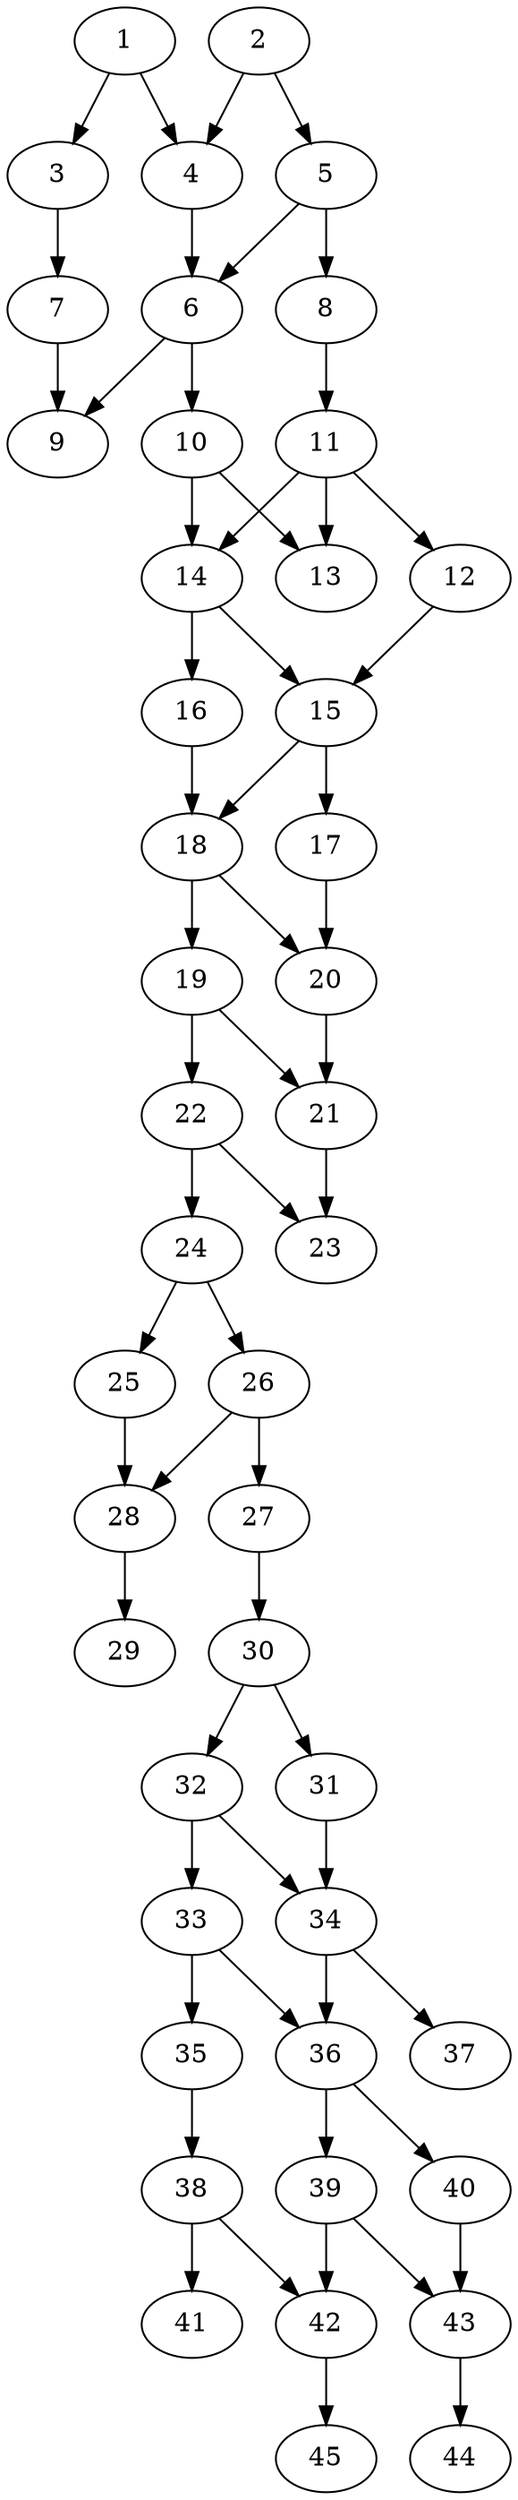 // DAG automatically generated by daggen at Thu Oct  3 14:07:25 2019
// ./daggen --dot -n 45 --ccr 0.3 --fat 0.3 --regular 0.9 --density 0.6 --mindata 5242880 --maxdata 52428800 
digraph G {
  1 [size="52462933", alpha="0.16", expect_size="15738880"] 
  1 -> 3 [size ="15738880"]
  1 -> 4 [size ="15738880"]
  2 [size="28900693", alpha="0.10", expect_size="8670208"] 
  2 -> 4 [size ="8670208"]
  2 -> 5 [size ="8670208"]
  3 [size="174021973", alpha="0.11", expect_size="52206592"] 
  3 -> 7 [size ="52206592"]
  4 [size="71905280", alpha="0.11", expect_size="21571584"] 
  4 -> 6 [size ="21571584"]
  5 [size="74338987", alpha="0.08", expect_size="22301696"] 
  5 -> 6 [size ="22301696"]
  5 -> 8 [size ="22301696"]
  6 [size="171243520", alpha="0.12", expect_size="51373056"] 
  6 -> 9 [size ="51373056"]
  6 -> 10 [size ="51373056"]
  7 [size="48305493", alpha="0.12", expect_size="14491648"] 
  7 -> 9 [size ="14491648"]
  8 [size="109168640", alpha="0.18", expect_size="32750592"] 
  8 -> 11 [size ="32750592"]
  9 [size="22917120", alpha="0.07", expect_size="6875136"] 
  10 [size="165741227", alpha="0.07", expect_size="49722368"] 
  10 -> 13 [size ="49722368"]
  10 -> 14 [size ="49722368"]
  11 [size="152272213", alpha="0.06", expect_size="45681664"] 
  11 -> 12 [size ="45681664"]
  11 -> 13 [size ="45681664"]
  11 -> 14 [size ="45681664"]
  12 [size="122651307", alpha="0.08", expect_size="36795392"] 
  12 -> 15 [size ="36795392"]
  13 [size="43690667", alpha="0.16", expect_size="13107200"] 
  14 [size="126661973", alpha="0.09", expect_size="37998592"] 
  14 -> 15 [size ="37998592"]
  14 -> 16 [size ="37998592"]
  15 [size="54237867", alpha="0.14", expect_size="16271360"] 
  15 -> 17 [size ="16271360"]
  15 -> 18 [size ="16271360"]
  16 [size="114469547", alpha="0.10", expect_size="34340864"] 
  16 -> 18 [size ="34340864"]
  17 [size="48599040", alpha="0.09", expect_size="14579712"] 
  17 -> 20 [size ="14579712"]
  18 [size="144984747", alpha="0.11", expect_size="43495424"] 
  18 -> 19 [size ="43495424"]
  18 -> 20 [size ="43495424"]
  19 [size="128614400", alpha="0.01", expect_size="38584320"] 
  19 -> 21 [size ="38584320"]
  19 -> 22 [size ="38584320"]
  20 [size="29491200", alpha="0.05", expect_size="8847360"] 
  20 -> 21 [size ="8847360"]
  21 [size="84910080", alpha="0.13", expect_size="25473024"] 
  21 -> 23 [size ="25473024"]
  22 [size="134594560", alpha="0.03", expect_size="40378368"] 
  22 -> 23 [size ="40378368"]
  22 -> 24 [size ="40378368"]
  23 [size="43158187", alpha="0.12", expect_size="12947456"] 
  24 [size="169574400", alpha="0.09", expect_size="50872320"] 
  24 -> 25 [size ="50872320"]
  24 -> 26 [size ="50872320"]
  25 [size="82353493", alpha="0.13", expect_size="24706048"] 
  25 -> 28 [size ="24706048"]
  26 [size="33109333", alpha="0.16", expect_size="9932800"] 
  26 -> 27 [size ="9932800"]
  26 -> 28 [size ="9932800"]
  27 [size="109318827", alpha="0.03", expect_size="32795648"] 
  27 -> 30 [size ="32795648"]
  28 [size="24797867", alpha="0.02", expect_size="7439360"] 
  28 -> 29 [size ="7439360"]
  29 [size="107847680", alpha="0.02", expect_size="32354304"] 
  30 [size="114715307", alpha="0.00", expect_size="34414592"] 
  30 -> 31 [size ="34414592"]
  30 -> 32 [size ="34414592"]
  31 [size="151524693", alpha="0.16", expect_size="45457408"] 
  31 -> 34 [size ="45457408"]
  32 [size="95976107", alpha="0.05", expect_size="28792832"] 
  32 -> 33 [size ="28792832"]
  32 -> 34 [size ="28792832"]
  33 [size="116783787", alpha="0.17", expect_size="35035136"] 
  33 -> 35 [size ="35035136"]
  33 -> 36 [size ="35035136"]
  34 [size="55920640", alpha="0.03", expect_size="16776192"] 
  34 -> 36 [size ="16776192"]
  34 -> 37 [size ="16776192"]
  35 [size="125105493", alpha="0.14", expect_size="37531648"] 
  35 -> 38 [size ="37531648"]
  36 [size="66624853", alpha="0.17", expect_size="19987456"] 
  36 -> 39 [size ="19987456"]
  36 -> 40 [size ="19987456"]
  37 [size="34252800", alpha="0.04", expect_size="10275840"] 
  38 [size="58818560", alpha="0.08", expect_size="17645568"] 
  38 -> 41 [size ="17645568"]
  38 -> 42 [size ="17645568"]
  39 [size="74724693", alpha="0.05", expect_size="22417408"] 
  39 -> 42 [size ="22417408"]
  39 -> 43 [size ="22417408"]
  40 [size="87415467", alpha="0.04", expect_size="26224640"] 
  40 -> 43 [size ="26224640"]
  41 [size="87876267", alpha="0.12", expect_size="26362880"] 
  42 [size="53613227", alpha="0.14", expect_size="16083968"] 
  42 -> 45 [size ="16083968"]
  43 [size="89804800", alpha="0.20", expect_size="26941440"] 
  43 -> 44 [size ="26941440"]
  44 [size="65382400", alpha="0.05", expect_size="19614720"] 
  45 [size="89528320", alpha="0.18", expect_size="26858496"] 
}

